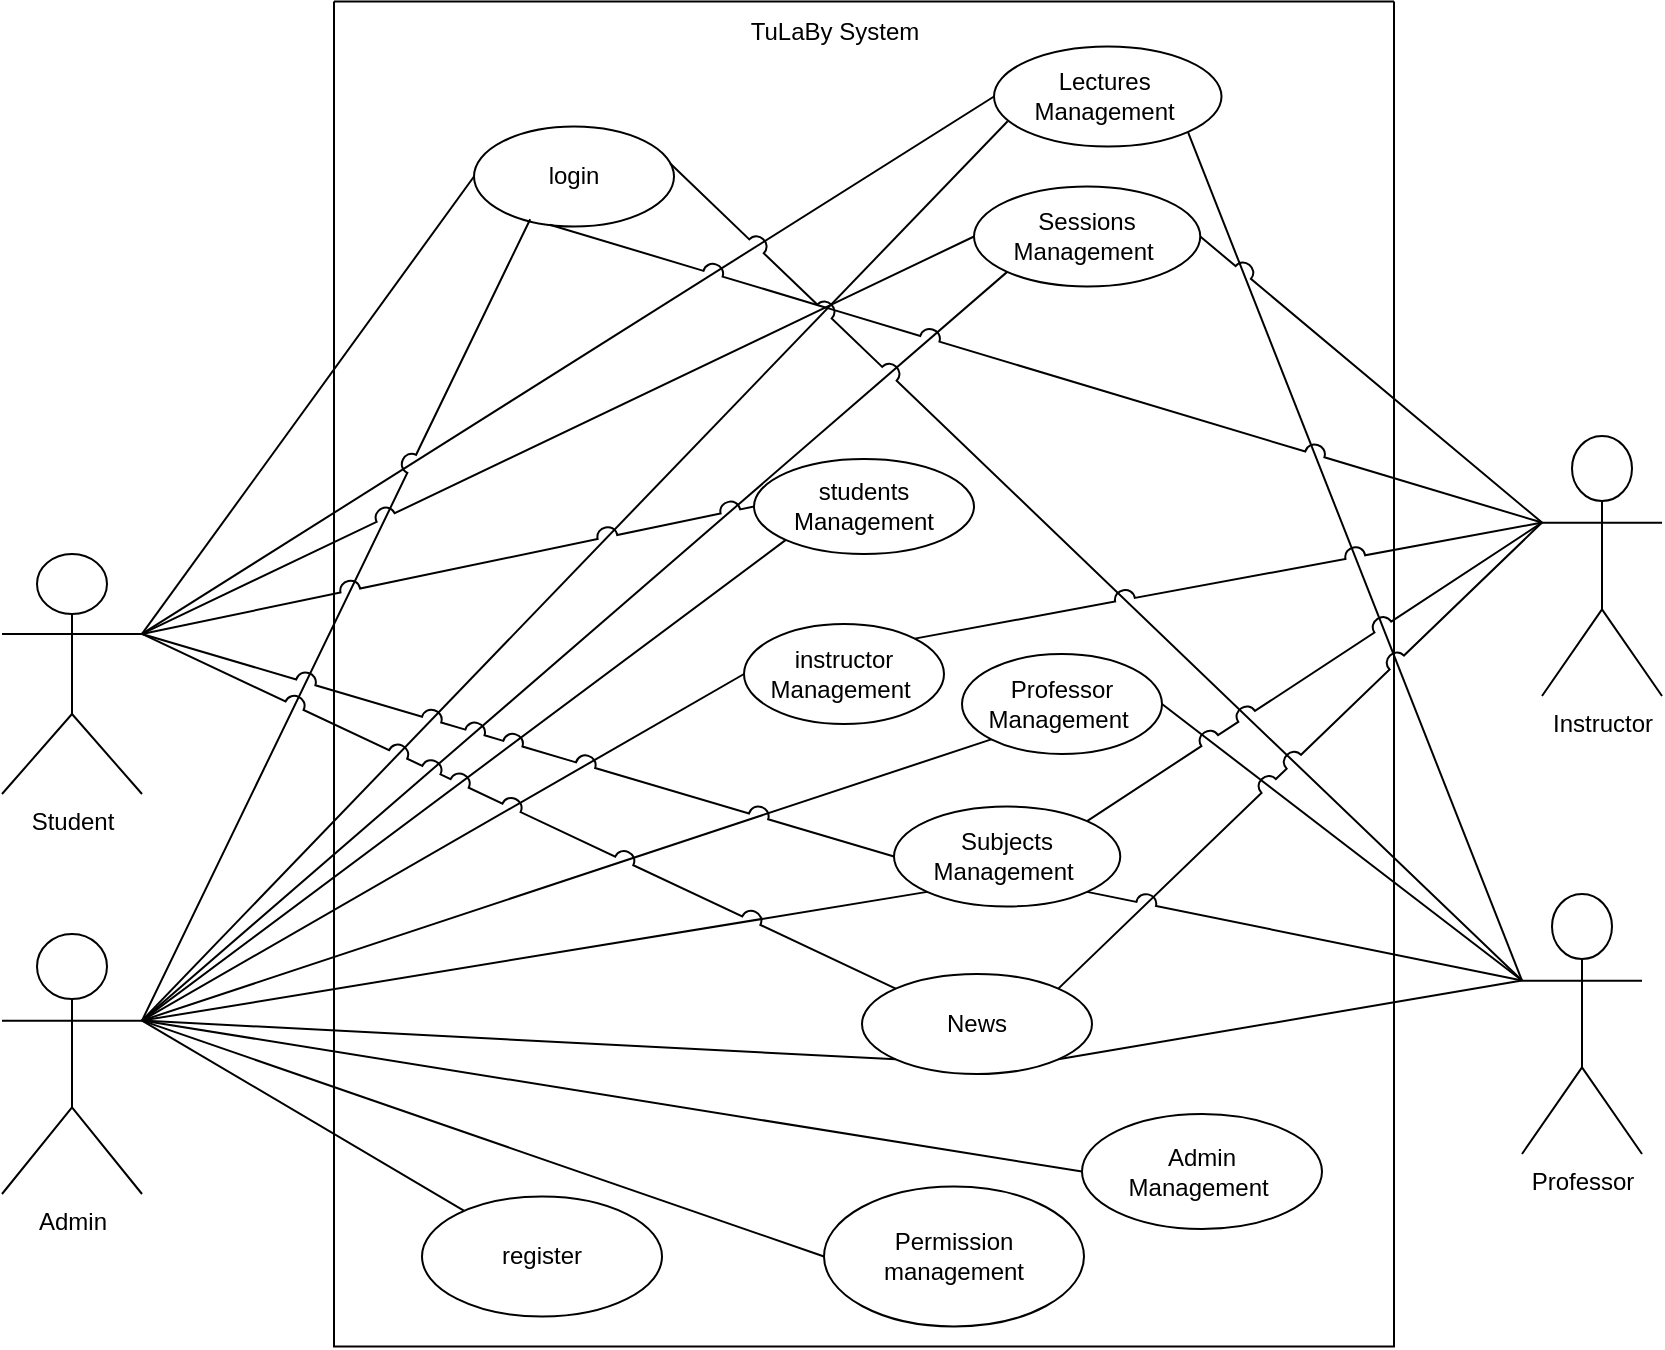 <mxfile version="23.1.2" type="device">
  <diagram name="Page-1" id="N0drmHppJEb9oB_DW_Nr">
    <mxGraphModel dx="3364" dy="894" grid="1" gridSize="10" guides="1" tooltips="1" connect="1" arrows="1" fold="1" page="1" pageScale="1" pageWidth="850" pageHeight="1100" math="0" shadow="0">
      <root>
        <mxCell id="0" />
        <mxCell id="1" parent="0" />
        <mxCell id="4ZLSj0C6Ivt0ajSgMlUN-3" value="" style="endArrow=none;html=1;rounded=0;exitX=1;exitY=0.333;exitDx=0;exitDy=0;exitPerimeter=0;entryX=0;entryY=1;entryDx=0;entryDy=0;jumpStyle=none;" edge="1" parent="1" source="rl8v88kSDj-8w3Xo57VH-217" target="4ZLSj0C6Ivt0ajSgMlUN-1">
          <mxGeometry width="50" height="50" relative="1" as="geometry">
            <mxPoint x="-800" y="500" as="sourcePoint" />
            <mxPoint x="-750" y="450" as="targetPoint" />
          </mxGeometry>
        </mxCell>
        <mxCell id="Y_BFLwlfFhmg-iiWJ8VO-7" value="" style="endArrow=none;html=1;rounded=0;exitX=1;exitY=0.333;exitDx=0;exitDy=0;exitPerimeter=0;entryX=0;entryY=1;entryDx=0;entryDy=0;" parent="1" source="rl8v88kSDj-8w3Xo57VH-217" target="rl8v88kSDj-8w3Xo57VH-212" edge="1">
          <mxGeometry width="50" height="50" relative="1" as="geometry">
            <mxPoint x="-1190" y="680" as="sourcePoint" />
            <mxPoint x="-1140" y="610" as="targetPoint" />
          </mxGeometry>
        </mxCell>
        <mxCell id="3e2vCWZgbV01xoylsnb--6" value="" style="endArrow=none;html=1;rounded=0;exitX=1;exitY=0.5;exitDx=0;exitDy=0;entryX=0;entryY=0.333;entryDx=0;entryDy=0;entryPerimeter=0;" parent="1" source="3e2vCWZgbV01xoylsnb--2" target="rl8v88kSDj-8w3Xo57VH-214" edge="1">
          <mxGeometry width="50" height="50" relative="1" as="geometry">
            <mxPoint x="-671" y="520" as="sourcePoint" />
            <mxPoint x="-470" y="454" as="targetPoint" />
          </mxGeometry>
        </mxCell>
        <mxCell id="Y_BFLwlfFhmg-iiWJ8VO-6" value="" style="endArrow=none;html=1;rounded=0;entryX=0.06;entryY=0.747;entryDx=0;entryDy=0;entryPerimeter=0;exitX=1;exitY=0.333;exitDx=0;exitDy=0;exitPerimeter=0;" parent="1" source="rl8v88kSDj-8w3Xo57VH-217" target="rl8v88kSDj-8w3Xo57VH-203" edge="1">
          <mxGeometry width="50" height="50" relative="1" as="geometry">
            <mxPoint x="-1180" y="690" as="sourcePoint" />
            <mxPoint x="-1140" y="600" as="targetPoint" />
          </mxGeometry>
        </mxCell>
        <mxCell id="rl8v88kSDj-8w3Xo57VH-201" value="" style="swimlane;startSize=0;" parent="1" vertex="1">
          <mxGeometry x="-1104" y="153.75" width="530" height="672.5" as="geometry" />
        </mxCell>
        <mxCell id="rl8v88kSDj-8w3Xo57VH-202" value="login" style="ellipse;whiteSpace=wrap;html=1;" parent="rl8v88kSDj-8w3Xo57VH-201" vertex="1">
          <mxGeometry x="70" y="62.5" width="100" height="50" as="geometry" />
        </mxCell>
        <mxCell id="rl8v88kSDj-8w3Xo57VH-203" value="&lt;h4&gt;&lt;span style=&quot;font-weight: normal;&quot;&gt;Lectures&amp;nbsp;&lt;br&gt;Management&amp;nbsp;&lt;/span&gt;&lt;/h4&gt;" style="ellipse;whiteSpace=wrap;html=1;" parent="rl8v88kSDj-8w3Xo57VH-201" vertex="1">
          <mxGeometry x="330" y="22.5" width="113.75" height="50" as="geometry" />
        </mxCell>
        <mxCell id="rl8v88kSDj-8w3Xo57VH-204" value="students Management" style="ellipse;whiteSpace=wrap;html=1;" parent="rl8v88kSDj-8w3Xo57VH-201" vertex="1">
          <mxGeometry x="210" y="228.75" width="110" height="47.5" as="geometry" />
        </mxCell>
        <mxCell id="rl8v88kSDj-8w3Xo57VH-209" value="Permission management" style="ellipse;whiteSpace=wrap;html=1;" parent="rl8v88kSDj-8w3Xo57VH-201" vertex="1">
          <mxGeometry x="245" y="592.5" width="130" height="70" as="geometry" />
        </mxCell>
        <mxCell id="rl8v88kSDj-8w3Xo57VH-210" value="TuLaBy System" style="text;html=1;align=center;verticalAlign=middle;resizable=0;points=[];autosize=1;strokeColor=none;fillColor=none;" parent="rl8v88kSDj-8w3Xo57VH-201" vertex="1">
          <mxGeometry x="195" width="110" height="30" as="geometry" />
        </mxCell>
        <mxCell id="rl8v88kSDj-8w3Xo57VH-211" value="&lt;p data-pm-slice=&quot;1 1 [&amp;quot;tiptapChildEditor&amp;quot;,{&amp;quot;id&amp;quot;:&amp;quot;e255d747-5654-4fdb-9646-20be5f119581&amp;quot;,&amp;quot;shapeId&amp;quot;:&amp;quot;kSoQn1RSsb1&amp;quot;,&amp;quot;textId&amp;quot;:&amp;quot;TKFUad1yQei&amp;quot;}]&quot;&gt;News&lt;/p&gt;" style="ellipse;whiteSpace=wrap;html=1;" parent="rl8v88kSDj-8w3Xo57VH-201" vertex="1">
          <mxGeometry x="264" y="486.25" width="115" height="50" as="geometry" />
        </mxCell>
        <mxCell id="rl8v88kSDj-8w3Xo57VH-212" value="Sessions Management&amp;nbsp;" style="ellipse;whiteSpace=wrap;html=1;align=center;" parent="rl8v88kSDj-8w3Xo57VH-201" vertex="1">
          <mxGeometry x="320" y="92.5" width="113.13" height="50" as="geometry" />
        </mxCell>
        <mxCell id="ajgXBlTS9dsB7ZJh57BK-1" value="register" style="ellipse;whiteSpace=wrap;html=1;" parent="rl8v88kSDj-8w3Xo57VH-201" vertex="1">
          <mxGeometry x="44" y="597.5" width="120" height="60" as="geometry" />
        </mxCell>
        <mxCell id="3e2vCWZgbV01xoylsnb--1" value="instructor Management&amp;nbsp;" style="ellipse;whiteSpace=wrap;html=1;" parent="rl8v88kSDj-8w3Xo57VH-201" vertex="1">
          <mxGeometry x="205" y="311.25" width="100" height="50" as="geometry" />
        </mxCell>
        <mxCell id="3e2vCWZgbV01xoylsnb--2" value="Professor Management&amp;nbsp;" style="ellipse;whiteSpace=wrap;html=1;" parent="rl8v88kSDj-8w3Xo57VH-201" vertex="1">
          <mxGeometry x="314.0" y="326.25" width="100" height="50" as="geometry" />
        </mxCell>
        <mxCell id="Z737u1YeyL5N_6JW5_8i-1" value="Admin &lt;br&gt;Management&amp;nbsp;" style="ellipse;whiteSpace=wrap;html=1;" parent="rl8v88kSDj-8w3Xo57VH-201" vertex="1">
          <mxGeometry x="374" y="556.25" width="120" height="57.5" as="geometry" />
        </mxCell>
        <mxCell id="rl8v88kSDj-8w3Xo57VH-213" value="Student" style="shape=umlActor;verticalLabelPosition=bottom;verticalAlign=top;html=1;outlineConnect=0;" parent="1" vertex="1">
          <mxGeometry x="-1270" y="430" width="70" height="120" as="geometry" />
        </mxCell>
        <mxCell id="rl8v88kSDj-8w3Xo57VH-214" value="Professor" style="shape=umlActor;verticalLabelPosition=bottom;verticalAlign=top;html=1;" parent="1" vertex="1">
          <mxGeometry x="-510" y="600" width="60" height="130" as="geometry" />
        </mxCell>
        <mxCell id="rl8v88kSDj-8w3Xo57VH-217" value="Admin" style="shape=umlActor;verticalLabelPosition=bottom;verticalAlign=top;html=1;" parent="1" vertex="1">
          <mxGeometry x="-1270" y="620" width="70" height="130" as="geometry" />
        </mxCell>
        <mxCell id="rl8v88kSDj-8w3Xo57VH-218" value="" style="endArrow=none;html=1;rounded=0;entryX=0;entryY=1;entryDx=0;entryDy=0;exitX=1;exitY=0.333;exitDx=0;exitDy=0;exitPerimeter=0;" parent="1" source="rl8v88kSDj-8w3Xo57VH-217" target="rl8v88kSDj-8w3Xo57VH-211" edge="1">
          <mxGeometry width="50" height="50" relative="1" as="geometry">
            <mxPoint x="-1340" y="1906" as="sourcePoint" />
            <mxPoint x="-877.6" y="1413.04" as="targetPoint" />
          </mxGeometry>
        </mxCell>
        <mxCell id="rl8v88kSDj-8w3Xo57VH-220" value="" style="endArrow=none;html=1;rounded=0;entryX=0;entryY=0.5;entryDx=0;entryDy=0;exitX=1;exitY=0.333;exitDx=0;exitDy=0;exitPerimeter=0;" parent="1" source="rl8v88kSDj-8w3Xo57VH-217" target="rl8v88kSDj-8w3Xo57VH-209" edge="1">
          <mxGeometry width="50" height="50" relative="1" as="geometry">
            <mxPoint x="-1340" y="1896" as="sourcePoint" />
            <mxPoint x="-1030" y="2366" as="targetPoint" />
          </mxGeometry>
        </mxCell>
        <mxCell id="rl8v88kSDj-8w3Xo57VH-221" value="" style="endArrow=none;html=1;rounded=0;entryX=0;entryY=1;entryDx=0;entryDy=0;exitX=1;exitY=0.333;exitDx=0;exitDy=0;exitPerimeter=0;jumpStyle=none;jumpSize=10;" parent="1" source="rl8v88kSDj-8w3Xo57VH-217" target="rl8v88kSDj-8w3Xo57VH-204" edge="1">
          <mxGeometry width="50" height="50" relative="1" as="geometry">
            <mxPoint x="-1340" y="1896" as="sourcePoint" />
            <mxPoint x="-801.76" y="1391.92" as="targetPoint" />
          </mxGeometry>
        </mxCell>
        <mxCell id="rl8v88kSDj-8w3Xo57VH-223" value="" style="endArrow=none;html=1;rounded=0;entryX=0;entryY=0.5;entryDx=0;entryDy=0;exitX=1;exitY=0.333;exitDx=0;exitDy=0;exitPerimeter=0;" parent="1" source="rl8v88kSDj-8w3Xo57VH-213" target="rl8v88kSDj-8w3Xo57VH-203" edge="1">
          <mxGeometry width="50" height="50" relative="1" as="geometry">
            <mxPoint x="-1290" y="446" as="sourcePoint" />
            <mxPoint x="-1060" y="496" as="targetPoint" />
          </mxGeometry>
        </mxCell>
        <mxCell id="rl8v88kSDj-8w3Xo57VH-224" value="" style="endArrow=none;html=1;rounded=0;entryX=0;entryY=0.333;entryDx=0;entryDy=0;entryPerimeter=0;jumpStyle=arc;jumpSize=10;exitX=0.98;exitY=0.368;exitDx=0;exitDy=0;exitPerimeter=0;" parent="1" source="rl8v88kSDj-8w3Xo57VH-202" target="rl8v88kSDj-8w3Xo57VH-214" edge="1">
          <mxGeometry width="50" height="50" relative="1" as="geometry">
            <mxPoint x="-940" y="230" as="sourcePoint" />
            <mxPoint x="-490" y="929.2" as="targetPoint" />
          </mxGeometry>
        </mxCell>
        <mxCell id="rl8v88kSDj-8w3Xo57VH-225" value="" style="endArrow=none;html=1;rounded=0;exitX=1;exitY=1;exitDx=0;exitDy=0;entryX=0;entryY=0.333;entryDx=0;entryDy=0;entryPerimeter=0;" parent="1" source="rl8v88kSDj-8w3Xo57VH-203" target="rl8v88kSDj-8w3Xo57VH-214" edge="1">
          <mxGeometry width="50" height="50" relative="1" as="geometry">
            <mxPoint x="-900" y="526" as="sourcePoint" />
            <mxPoint x="-490" y="926" as="targetPoint" />
          </mxGeometry>
        </mxCell>
        <mxCell id="rl8v88kSDj-8w3Xo57VH-233" value="" style="endArrow=none;html=1;rounded=0;entryX=0;entryY=0.333;entryDx=0;entryDy=0;entryPerimeter=0;exitX=1;exitY=1;exitDx=0;exitDy=0;" parent="1" source="rl8v88kSDj-8w3Xo57VH-211" target="rl8v88kSDj-8w3Xo57VH-214" edge="1">
          <mxGeometry width="50" height="50" relative="1" as="geometry">
            <mxPoint x="-860" y="920" as="sourcePoint" />
            <mxPoint x="-810" y="870" as="targetPoint" />
          </mxGeometry>
        </mxCell>
        <mxCell id="rl8v88kSDj-8w3Xo57VH-234" value="" style="endArrow=none;html=1;rounded=0;entryX=1;entryY=0.333;entryDx=0;entryDy=0;entryPerimeter=0;exitX=0;exitY=0.5;exitDx=0;exitDy=0;jumpStyle=arc;jumpSize=10;" parent="1" source="rl8v88kSDj-8w3Xo57VH-202" target="rl8v88kSDj-8w3Xo57VH-213" edge="1">
          <mxGeometry width="50" height="50" relative="1" as="geometry">
            <mxPoint x="-1040" y="630" as="sourcePoint" />
            <mxPoint x="-990" y="580" as="targetPoint" />
          </mxGeometry>
        </mxCell>
        <mxCell id="rl8v88kSDj-8w3Xo57VH-237" value="Instructor" style="shape=umlActor;verticalLabelPosition=bottom;verticalAlign=top;html=1;" parent="1" vertex="1">
          <mxGeometry x="-500" y="371" width="60" height="130" as="geometry" />
        </mxCell>
        <mxCell id="rl8v88kSDj-8w3Xo57VH-238" value="" style="endArrow=none;html=1;rounded=0;entryX=0.281;entryY=0.927;entryDx=0;entryDy=0;entryPerimeter=0;exitX=1;exitY=0.333;exitDx=0;exitDy=0;exitPerimeter=0;jumpStyle=arc;jumpSize=10;" parent="1" source="rl8v88kSDj-8w3Xo57VH-217" target="rl8v88kSDj-8w3Xo57VH-202" edge="1">
          <mxGeometry relative="1" as="geometry">
            <mxPoint x="-920" y="510" as="sourcePoint" />
            <mxPoint x="-760" y="510" as="targetPoint" />
          </mxGeometry>
        </mxCell>
        <mxCell id="rl8v88kSDj-8w3Xo57VH-239" value="" style="endArrow=none;html=1;rounded=0;exitX=1;exitY=0.333;exitDx=0;exitDy=0;exitPerimeter=0;entryX=0;entryY=0.5;entryDx=0;entryDy=0;jumpStyle=arc;jumpSize=10;" parent="1" source="rl8v88kSDj-8w3Xo57VH-213" target="rl8v88kSDj-8w3Xo57VH-212" edge="1">
          <mxGeometry relative="1" as="geometry">
            <mxPoint x="-920" y="450" as="sourcePoint" />
            <mxPoint x="-760" y="450" as="targetPoint" />
          </mxGeometry>
        </mxCell>
        <mxCell id="rl8v88kSDj-8w3Xo57VH-240" value="" style="endArrow=none;html=1;rounded=0;entryX=0;entryY=0.333;entryDx=0;entryDy=0;entryPerimeter=0;exitX=1;exitY=0.5;exitDx=0;exitDy=0;jumpStyle=arc;jumpSize=10;" parent="1" source="rl8v88kSDj-8w3Xo57VH-212" target="rl8v88kSDj-8w3Xo57VH-237" edge="1">
          <mxGeometry relative="1" as="geometry">
            <mxPoint x="-920" y="450" as="sourcePoint" />
            <mxPoint x="-760" y="450" as="targetPoint" />
          </mxGeometry>
        </mxCell>
        <mxCell id="ajgXBlTS9dsB7ZJh57BK-2" value="" style="endArrow=none;html=1;rounded=0;exitX=1;exitY=0.333;exitDx=0;exitDy=0;exitPerimeter=0;" parent="1" source="rl8v88kSDj-8w3Xo57VH-217" target="ajgXBlTS9dsB7ZJh57BK-1" edge="1">
          <mxGeometry width="50" height="50" relative="1" as="geometry">
            <mxPoint x="-1100" y="780" as="sourcePoint" />
            <mxPoint x="-1050" y="730" as="targetPoint" />
          </mxGeometry>
        </mxCell>
        <mxCell id="Y_BFLwlfFhmg-iiWJ8VO-5" value="" style="endArrow=none;html=1;rounded=0;exitX=1;exitY=0;exitDx=0;exitDy=0;entryX=0;entryY=0.333;entryDx=0;entryDy=0;entryPerimeter=0;jumpStyle=arc;jumpSize=10;" parent="1" source="rl8v88kSDj-8w3Xo57VH-211" target="rl8v88kSDj-8w3Xo57VH-237" edge="1">
          <mxGeometry width="50" height="50" relative="1" as="geometry">
            <mxPoint x="-550" y="471" as="sourcePoint" />
            <mxPoint x="-500" y="420" as="targetPoint" />
          </mxGeometry>
        </mxCell>
        <mxCell id="rl8v88kSDj-8w3Xo57VH-229" value="" style="endArrow=none;html=1;rounded=0;entryX=0;entryY=0.5;entryDx=0;entryDy=0;exitX=1;exitY=0.333;exitDx=0;exitDy=0;exitPerimeter=0;jumpStyle=arc;jumpSize=10;" parent="1" source="rl8v88kSDj-8w3Xo57VH-213" target="rl8v88kSDj-8w3Xo57VH-204" edge="1">
          <mxGeometry width="50" height="50" relative="1" as="geometry">
            <mxPoint x="-1290" y="446" as="sourcePoint" />
            <mxPoint x="-1060" y="896" as="targetPoint" />
          </mxGeometry>
        </mxCell>
        <mxCell id="Y_BFLwlfFhmg-iiWJ8VO-2" value="" style="endArrow=none;html=1;rounded=0;exitX=0.379;exitY=0.982;exitDx=0;exitDy=0;exitPerimeter=0;entryX=0;entryY=0.333;entryDx=0;entryDy=0;entryPerimeter=0;jumpStyle=arc;jumpSize=10;" parent="1" source="rl8v88kSDj-8w3Xo57VH-202" target="rl8v88kSDj-8w3Xo57VH-237" edge="1">
          <mxGeometry width="50" height="50" relative="1" as="geometry">
            <mxPoint x="-960" y="310" as="sourcePoint" />
            <mxPoint x="-500" y="430" as="targetPoint" />
          </mxGeometry>
        </mxCell>
        <mxCell id="3e2vCWZgbV01xoylsnb--3" value="" style="endArrow=none;html=1;rounded=0;exitX=1;exitY=0;exitDx=0;exitDy=0;entryX=0;entryY=0.333;entryDx=0;entryDy=0;entryPerimeter=0;jumpStyle=arc;jumpSize=10;" parent="1" source="3e2vCWZgbV01xoylsnb--1" target="rl8v88kSDj-8w3Xo57VH-237" edge="1">
          <mxGeometry width="50" height="50" relative="1" as="geometry">
            <mxPoint x="-660" y="580" as="sourcePoint" />
            <mxPoint x="-610" y="530" as="targetPoint" />
          </mxGeometry>
        </mxCell>
        <mxCell id="3e2vCWZgbV01xoylsnb--4" value="" style="endArrow=none;html=1;rounded=0;exitX=0;exitY=0.5;exitDx=0;exitDy=0;entryX=1;entryY=0.333;entryDx=0;entryDy=0;entryPerimeter=0;" parent="1" source="3e2vCWZgbV01xoylsnb--1" target="rl8v88kSDj-8w3Xo57VH-217" edge="1">
          <mxGeometry width="50" height="50" relative="1" as="geometry">
            <mxPoint x="-691" y="500" as="sourcePoint" />
            <mxPoint x="-490" y="434" as="targetPoint" />
          </mxGeometry>
        </mxCell>
        <mxCell id="3e2vCWZgbV01xoylsnb--5" value="" style="endArrow=none;html=1;rounded=0;entryX=0;entryY=1;entryDx=0;entryDy=0;exitX=1;exitY=0.333;exitDx=0;exitDy=0;exitPerimeter=0;" parent="1" source="rl8v88kSDj-8w3Xo57VH-217" target="3e2vCWZgbV01xoylsnb--2" edge="1">
          <mxGeometry width="50" height="50" relative="1" as="geometry">
            <mxPoint x="-681" y="510" as="sourcePoint" />
            <mxPoint x="-480" y="444" as="targetPoint" />
          </mxGeometry>
        </mxCell>
        <mxCell id="rl8v88kSDj-8w3Xo57VH-222" value="" style="endArrow=none;html=1;rounded=0;exitX=1;exitY=0.333;exitDx=0;exitDy=0;exitPerimeter=0;entryX=0;entryY=0;entryDx=0;entryDy=0;jumpStyle=arc;jumpSize=10;" parent="1" source="rl8v88kSDj-8w3Xo57VH-213" target="rl8v88kSDj-8w3Xo57VH-211" edge="1">
          <mxGeometry width="50" height="50" relative="1" as="geometry">
            <mxPoint x="-1290" y="446" as="sourcePoint" />
            <mxPoint x="-1130" y="376" as="targetPoint" />
          </mxGeometry>
        </mxCell>
        <mxCell id="Z737u1YeyL5N_6JW5_8i-2" value="" style="endArrow=none;html=1;rounded=0;entryX=1;entryY=0.333;entryDx=0;entryDy=0;entryPerimeter=0;exitX=0;exitY=0.5;exitDx=0;exitDy=0;" parent="1" source="Z737u1YeyL5N_6JW5_8i-1" target="rl8v88kSDj-8w3Xo57VH-217" edge="1">
          <mxGeometry width="50" height="50" relative="1" as="geometry">
            <mxPoint x="-900" y="810" as="sourcePoint" />
            <mxPoint x="-850" y="760" as="targetPoint" />
          </mxGeometry>
        </mxCell>
        <mxCell id="4ZLSj0C6Ivt0ajSgMlUN-1" value="Subjects Management&amp;nbsp;" style="ellipse;whiteSpace=wrap;html=1;align=center;" vertex="1" parent="1">
          <mxGeometry x="-824" y="556.25" width="113.13" height="50" as="geometry" />
        </mxCell>
        <mxCell id="4ZLSj0C6Ivt0ajSgMlUN-2" value="" style="endArrow=none;html=1;rounded=0;exitX=1;exitY=0.333;exitDx=0;exitDy=0;exitPerimeter=0;entryX=0;entryY=0.5;entryDx=0;entryDy=0;jumpStyle=arc;jumpSize=10;" edge="1" parent="1" source="rl8v88kSDj-8w3Xo57VH-213" target="4ZLSj0C6Ivt0ajSgMlUN-1">
          <mxGeometry width="50" height="50" relative="1" as="geometry">
            <mxPoint x="-800" y="500" as="sourcePoint" />
            <mxPoint x="-750" y="450" as="targetPoint" />
          </mxGeometry>
        </mxCell>
        <mxCell id="4ZLSj0C6Ivt0ajSgMlUN-4" value="" style="endArrow=none;html=1;rounded=0;exitX=1;exitY=0;exitDx=0;exitDy=0;jumpStyle=arc;jumpSize=10;entryX=0;entryY=0.333;entryDx=0;entryDy=0;entryPerimeter=0;" edge="1" parent="1" source="4ZLSj0C6Ivt0ajSgMlUN-1" target="rl8v88kSDj-8w3Xo57VH-237">
          <mxGeometry width="50" height="50" relative="1" as="geometry">
            <mxPoint x="-1190" y="480" as="sourcePoint" />
            <mxPoint x="-520" y="500" as="targetPoint" />
          </mxGeometry>
        </mxCell>
        <mxCell id="4ZLSj0C6Ivt0ajSgMlUN-5" value="" style="endArrow=none;html=1;rounded=0;exitX=1;exitY=1;exitDx=0;exitDy=0;jumpStyle=arc;jumpSize=10;entryX=0;entryY=0.333;entryDx=0;entryDy=0;entryPerimeter=0;" edge="1" parent="1" source="4ZLSj0C6Ivt0ajSgMlUN-1" target="rl8v88kSDj-8w3Xo57VH-214">
          <mxGeometry width="50" height="50" relative="1" as="geometry">
            <mxPoint x="-717" y="574" as="sourcePoint" />
            <mxPoint x="-490" y="424" as="targetPoint" />
          </mxGeometry>
        </mxCell>
      </root>
    </mxGraphModel>
  </diagram>
</mxfile>
